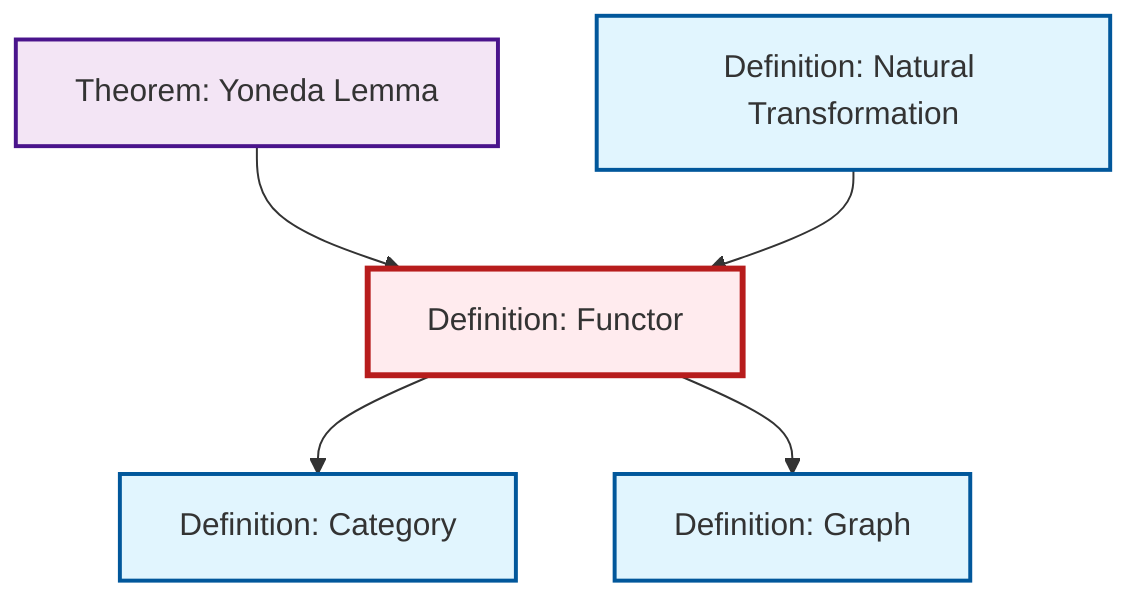 graph TD
    classDef definition fill:#e1f5fe,stroke:#01579b,stroke-width:2px
    classDef theorem fill:#f3e5f5,stroke:#4a148c,stroke-width:2px
    classDef axiom fill:#fff3e0,stroke:#e65100,stroke-width:2px
    classDef example fill:#e8f5e9,stroke:#1b5e20,stroke-width:2px
    classDef current fill:#ffebee,stroke:#b71c1c,stroke-width:3px
    def-natural-transformation["Definition: Natural Transformation"]:::definition
    def-category["Definition: Category"]:::definition
    def-graph["Definition: Graph"]:::definition
    def-functor["Definition: Functor"]:::definition
    thm-yoneda["Theorem: Yoneda Lemma"]:::theorem
    thm-yoneda --> def-functor
    def-functor --> def-category
    def-natural-transformation --> def-functor
    def-functor --> def-graph
    class def-functor current